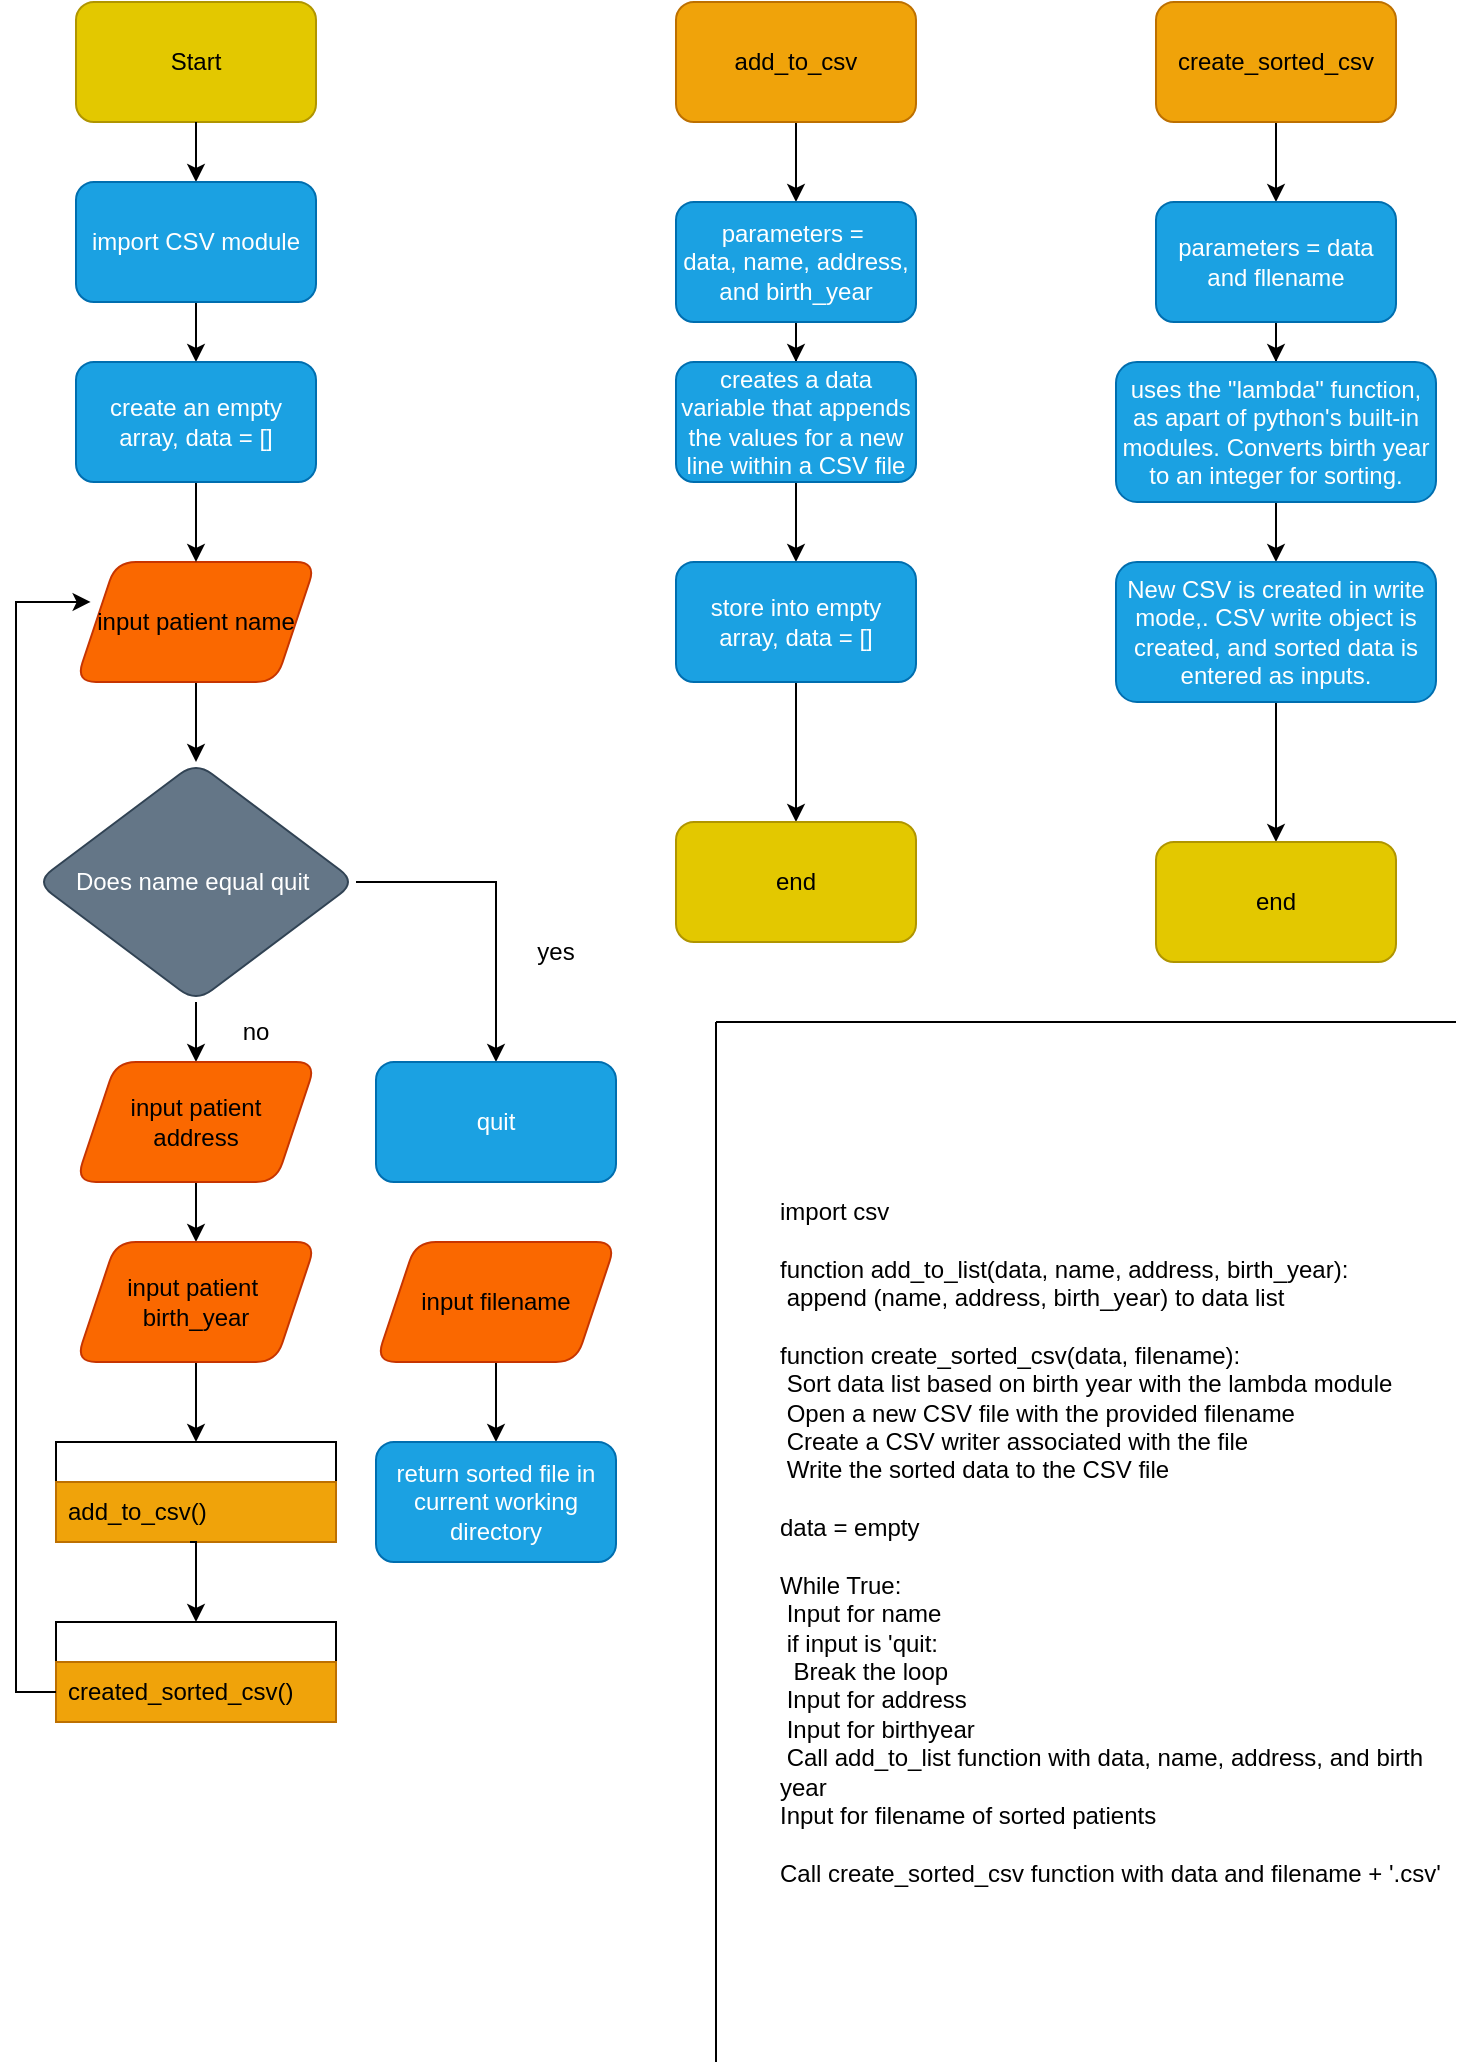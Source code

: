 <mxfile version="21.3.3" type="github">
  <diagram name="Page-1" id="8bYPDBFf9vM7yHo1ai8J">
    <mxGraphModel dx="2074" dy="1116" grid="1" gridSize="10" guides="1" tooltips="1" connect="1" arrows="1" fold="1" page="1" pageScale="1" pageWidth="850" pageHeight="1100" math="0" shadow="0">
      <root>
        <mxCell id="0" />
        <mxCell id="1" parent="0" />
        <mxCell id="wSVqXRFub9iAn6hktArB-1" value="Start" style="rounded=1;whiteSpace=wrap;html=1;fillColor=#e3c800;fontColor=#000000;strokeColor=#B09500;" parent="1" vertex="1">
          <mxGeometry x="80" y="30" width="120" height="60" as="geometry" />
        </mxCell>
        <mxCell id="wSVqXRFub9iAn6hktArB-5" value="" style="edgeStyle=orthogonalEdgeStyle;rounded=0;orthogonalLoop=1;jettySize=auto;html=1;" parent="1" source="wSVqXRFub9iAn6hktArB-10" target="wSVqXRFub9iAn6hktArB-4" edge="1">
          <mxGeometry relative="1" as="geometry" />
        </mxCell>
        <mxCell id="wSVqXRFub9iAn6hktArB-7" value="" style="edgeStyle=orthogonalEdgeStyle;rounded=0;orthogonalLoop=1;jettySize=auto;html=1;exitX=1;exitY=0.5;exitDx=0;exitDy=0;" parent="1" source="wSVqXRFub9iAn6hktArB-4" target="wSVqXRFub9iAn6hktArB-6" edge="1">
          <mxGeometry relative="1" as="geometry" />
        </mxCell>
        <mxCell id="wSVqXRFub9iAn6hktArB-9" value="" style="edgeStyle=orthogonalEdgeStyle;rounded=0;orthogonalLoop=1;jettySize=auto;html=1;" parent="1" source="wSVqXRFub9iAn6hktArB-4" target="wSVqXRFub9iAn6hktArB-8" edge="1">
          <mxGeometry relative="1" as="geometry" />
        </mxCell>
        <mxCell id="wSVqXRFub9iAn6hktArB-4" value="Does name equal quit&amp;nbsp;" style="rhombus;whiteSpace=wrap;html=1;rounded=1;fillColor=#647687;fontColor=#ffffff;strokeColor=#314354;" parent="1" vertex="1">
          <mxGeometry x="60" y="410" width="160" height="120" as="geometry" />
        </mxCell>
        <mxCell id="wSVqXRFub9iAn6hktArB-6" value="quit" style="whiteSpace=wrap;html=1;rounded=1;fillColor=#1ba1e2;fontColor=#ffffff;strokeColor=#006EAF;" parent="1" vertex="1">
          <mxGeometry x="230" y="560" width="120" height="60" as="geometry" />
        </mxCell>
        <mxCell id="wSVqXRFub9iAn6hktArB-13" value="" style="edgeStyle=orthogonalEdgeStyle;rounded=0;orthogonalLoop=1;jettySize=auto;html=1;" parent="1" source="wSVqXRFub9iAn6hktArB-8" target="wSVqXRFub9iAn6hktArB-12" edge="1">
          <mxGeometry relative="1" as="geometry" />
        </mxCell>
        <mxCell id="wSVqXRFub9iAn6hktArB-8" value="input patient&lt;br&gt;address" style="shape=parallelogram;perimeter=parallelogramPerimeter;whiteSpace=wrap;html=1;fixedSize=1;rounded=1;fillColor=#fa6800;fontColor=#000000;strokeColor=#C73500;" parent="1" vertex="1">
          <mxGeometry x="80" y="560" width="120" height="60" as="geometry" />
        </mxCell>
        <mxCell id="wSVqXRFub9iAn6hktArB-10" value="input patient name" style="shape=parallelogram;perimeter=parallelogramPerimeter;whiteSpace=wrap;html=1;fixedSize=1;rounded=1;fillColor=#fa6800;fontColor=#000000;strokeColor=#C73500;" parent="1" vertex="1">
          <mxGeometry x="80" y="310" width="120" height="60" as="geometry" />
        </mxCell>
        <mxCell id="sRVWekUvQUQElb1ECD8f-11" value="" style="edgeStyle=orthogonalEdgeStyle;rounded=0;orthogonalLoop=1;jettySize=auto;html=1;entryX=0.5;entryY=0;entryDx=0;entryDy=0;" edge="1" parent="1" source="wSVqXRFub9iAn6hktArB-12" target="wSVqXRFub9iAn6hktArB-14">
          <mxGeometry relative="1" as="geometry">
            <mxPoint x="140" y="870" as="targetPoint" />
          </mxGeometry>
        </mxCell>
        <mxCell id="wSVqXRFub9iAn6hktArB-12" value="input patient&amp;nbsp;&lt;br&gt;birth_year" style="shape=parallelogram;perimeter=parallelogramPerimeter;whiteSpace=wrap;html=1;fixedSize=1;rounded=1;fillColor=#fa6800;fontColor=#000000;strokeColor=#C73500;" parent="1" vertex="1">
          <mxGeometry x="80" y="650" width="120" height="60" as="geometry" />
        </mxCell>
        <mxCell id="wSVqXRFub9iAn6hktArB-14" value="" style="swimlane;fontStyle=0;childLayout=stackLayout;horizontal=1;startSize=20;horizontalStack=0;resizeParent=1;resizeParentMax=0;resizeLast=0;collapsible=1;marginBottom=0;whiteSpace=wrap;html=1;" parent="1" vertex="1">
          <mxGeometry x="70" y="750" width="140" height="50" as="geometry" />
        </mxCell>
        <mxCell id="wSVqXRFub9iAn6hktArB-15" value="add_to_csv()" style="text;strokeColor=#BD7000;fillColor=#f0a30a;align=left;verticalAlign=middle;spacingLeft=4;spacingRight=4;overflow=hidden;points=[[0,0.5],[1,0.5]];portConstraint=eastwest;rotatable=0;whiteSpace=wrap;html=1;fontColor=#000000;" parent="wSVqXRFub9iAn6hktArB-14" vertex="1">
          <mxGeometry y="20" width="140" height="30" as="geometry" />
        </mxCell>
        <mxCell id="wSVqXRFub9iAn6hktArB-18" value="" style="swimlane;fontStyle=0;childLayout=stackLayout;horizontal=1;startSize=20;horizontalStack=0;resizeParent=1;resizeParentMax=0;resizeLast=0;collapsible=1;marginBottom=0;whiteSpace=wrap;html=1;" parent="1" vertex="1">
          <mxGeometry x="70" y="840" width="140" height="50" as="geometry" />
        </mxCell>
        <mxCell id="wSVqXRFub9iAn6hktArB-19" value="created_sorted_csv()" style="text;strokeColor=#BD7000;fillColor=#f0a30a;align=left;verticalAlign=middle;spacingLeft=4;spacingRight=4;overflow=hidden;points=[[0,0.5],[1,0.5]];portConstraint=eastwest;rotatable=0;whiteSpace=wrap;html=1;fontColor=#000000;" parent="wSVqXRFub9iAn6hktArB-18" vertex="1">
          <mxGeometry y="20" width="140" height="30" as="geometry" />
        </mxCell>
        <mxCell id="wSVqXRFub9iAn6hktArB-22" value="" style="edgeStyle=orthogonalEdgeStyle;rounded=0;orthogonalLoop=1;jettySize=auto;html=1;" parent="1" source="wSVqXRFub9iAn6hktArB-20" target="wSVqXRFub9iAn6hktArB-21" edge="1">
          <mxGeometry relative="1" as="geometry" />
        </mxCell>
        <mxCell id="wSVqXRFub9iAn6hktArB-20" value="add_to_csv" style="rounded=1;whiteSpace=wrap;html=1;fillColor=#f0a30a;fontColor=#000000;strokeColor=#BD7000;" parent="1" vertex="1">
          <mxGeometry x="380" y="30" width="120" height="60" as="geometry" />
        </mxCell>
        <mxCell id="sRVWekUvQUQElb1ECD8f-8" value="" style="edgeStyle=orthogonalEdgeStyle;rounded=0;orthogonalLoop=1;jettySize=auto;html=1;" edge="1" parent="1" source="wSVqXRFub9iAn6hktArB-21" target="sRVWekUvQUQElb1ECD8f-7">
          <mxGeometry relative="1" as="geometry" />
        </mxCell>
        <mxCell id="wSVqXRFub9iAn6hktArB-21" value="parameters =&amp;nbsp;&lt;br&gt;data, name, address, and birth_year" style="whiteSpace=wrap;html=1;rounded=1;fillColor=#1ba1e2;fontColor=#ffffff;strokeColor=#006EAF;" parent="1" vertex="1">
          <mxGeometry x="380" y="130" width="120" height="60" as="geometry" />
        </mxCell>
        <mxCell id="wSVqXRFub9iAn6hktArB-23" value="" style="edgeStyle=orthogonalEdgeStyle;rounded=0;orthogonalLoop=1;jettySize=auto;html=1;" parent="1" source="wSVqXRFub9iAn6hktArB-24" target="wSVqXRFub9iAn6hktArB-25" edge="1">
          <mxGeometry relative="1" as="geometry" />
        </mxCell>
        <mxCell id="wSVqXRFub9iAn6hktArB-24" value="create_sorted_csv" style="rounded=1;whiteSpace=wrap;html=1;fillColor=#f0a30a;fontColor=#000000;strokeColor=#BD7000;" parent="1" vertex="1">
          <mxGeometry x="620" y="30" width="120" height="60" as="geometry" />
        </mxCell>
        <mxCell id="wSVqXRFub9iAn6hktArB-27" value="" style="edgeStyle=orthogonalEdgeStyle;rounded=0;orthogonalLoop=1;jettySize=auto;html=1;" parent="1" source="wSVqXRFub9iAn6hktArB-25" target="wSVqXRFub9iAn6hktArB-26" edge="1">
          <mxGeometry relative="1" as="geometry" />
        </mxCell>
        <mxCell id="wSVqXRFub9iAn6hktArB-25" value="parameters = data and fllename" style="whiteSpace=wrap;html=1;rounded=1;fillColor=#1ba1e2;fontColor=#ffffff;strokeColor=#006EAF;" parent="1" vertex="1">
          <mxGeometry x="620" y="130" width="120" height="60" as="geometry" />
        </mxCell>
        <mxCell id="sRVWekUvQUQElb1ECD8f-24" value="" style="edgeStyle=orthogonalEdgeStyle;rounded=0;orthogonalLoop=1;jettySize=auto;html=1;" edge="1" parent="1" source="wSVqXRFub9iAn6hktArB-26" target="sRVWekUvQUQElb1ECD8f-9">
          <mxGeometry relative="1" as="geometry" />
        </mxCell>
        <mxCell id="wSVqXRFub9iAn6hktArB-26" value="uses the &quot;lambda&quot; function, as apart of python&#39;s built-in modules. Converts birth year to an integer for sorting." style="whiteSpace=wrap;html=1;rounded=1;fillColor=#1ba1e2;fontColor=#ffffff;strokeColor=#006EAF;" parent="1" vertex="1">
          <mxGeometry x="600" y="210" width="160" height="70" as="geometry" />
        </mxCell>
        <mxCell id="sRVWekUvQUQElb1ECD8f-2" value="" style="edgeStyle=orthogonalEdgeStyle;rounded=0;orthogonalLoop=1;jettySize=auto;html=1;" edge="1" parent="1" source="wSVqXRFub9iAn6hktArB-1" target="sRVWekUvQUQElb1ECD8f-1">
          <mxGeometry relative="1" as="geometry">
            <mxPoint x="140" y="60" as="sourcePoint" />
            <mxPoint x="140" y="260" as="targetPoint" />
          </mxGeometry>
        </mxCell>
        <mxCell id="sRVWekUvQUQElb1ECD8f-13" value="" style="edgeStyle=orthogonalEdgeStyle;rounded=0;orthogonalLoop=1;jettySize=auto;html=1;" edge="1" parent="1" source="sRVWekUvQUQElb1ECD8f-1" target="sRVWekUvQUQElb1ECD8f-12">
          <mxGeometry relative="1" as="geometry" />
        </mxCell>
        <mxCell id="sRVWekUvQUQElb1ECD8f-1" value="import CSV module" style="rounded=1;whiteSpace=wrap;html=1;fillColor=#1ba1e2;fontColor=#ffffff;strokeColor=#006EAF;" vertex="1" parent="1">
          <mxGeometry x="80" y="120" width="120" height="60" as="geometry" />
        </mxCell>
        <mxCell id="sRVWekUvQUQElb1ECD8f-5" value="" style="edgeStyle=orthogonalEdgeStyle;rounded=0;orthogonalLoop=1;jettySize=auto;html=1;exitX=0.5;exitY=1;exitDx=0;exitDy=0;" edge="1" parent="1" source="sRVWekUvQUQElb1ECD8f-3" target="sRVWekUvQUQElb1ECD8f-4">
          <mxGeometry relative="1" as="geometry" />
        </mxCell>
        <mxCell id="sRVWekUvQUQElb1ECD8f-3" value="input filename" style="shape=parallelogram;perimeter=parallelogramPerimeter;whiteSpace=wrap;html=1;fixedSize=1;rounded=1;fillColor=#fa6800;fontColor=#000000;strokeColor=#C73500;" vertex="1" parent="1">
          <mxGeometry x="230" y="650" width="120" height="60" as="geometry" />
        </mxCell>
        <mxCell id="sRVWekUvQUQElb1ECD8f-4" value="return sorted file in current working directory" style="whiteSpace=wrap;html=1;rounded=1;fillColor=#1ba1e2;fontColor=#ffffff;strokeColor=#006EAF;" vertex="1" parent="1">
          <mxGeometry x="230" y="750" width="120" height="60" as="geometry" />
        </mxCell>
        <mxCell id="sRVWekUvQUQElb1ECD8f-6" style="edgeStyle=orthogonalEdgeStyle;rounded=0;orthogonalLoop=1;jettySize=auto;html=1;exitX=0;exitY=0.5;exitDx=0;exitDy=0;entryX=0.061;entryY=0.333;entryDx=0;entryDy=0;entryPerimeter=0;" edge="1" parent="1" source="wSVqXRFub9iAn6hktArB-19" target="wSVqXRFub9iAn6hktArB-10">
          <mxGeometry relative="1" as="geometry">
            <Array as="points">
              <mxPoint x="50" y="875" />
              <mxPoint x="50" y="330" />
            </Array>
          </mxGeometry>
        </mxCell>
        <mxCell id="sRVWekUvQUQElb1ECD8f-19" value="" style="edgeStyle=orthogonalEdgeStyle;rounded=0;orthogonalLoop=1;jettySize=auto;html=1;" edge="1" parent="1" source="sRVWekUvQUQElb1ECD8f-7" target="sRVWekUvQUQElb1ECD8f-18">
          <mxGeometry relative="1" as="geometry" />
        </mxCell>
        <mxCell id="sRVWekUvQUQElb1ECD8f-7" value="creates a data variable that appends the values for a new line within a CSV file" style="whiteSpace=wrap;html=1;rounded=1;fillColor=#1ba1e2;fontColor=#ffffff;strokeColor=#006EAF;" vertex="1" parent="1">
          <mxGeometry x="380" y="210" width="120" height="60" as="geometry" />
        </mxCell>
        <mxCell id="sRVWekUvQUQElb1ECD8f-23" value="" style="edgeStyle=orthogonalEdgeStyle;rounded=0;orthogonalLoop=1;jettySize=auto;html=1;" edge="1" parent="1" source="sRVWekUvQUQElb1ECD8f-9" target="sRVWekUvQUQElb1ECD8f-22">
          <mxGeometry relative="1" as="geometry" />
        </mxCell>
        <mxCell id="sRVWekUvQUQElb1ECD8f-9" value="New CSV is created in write mode,. CSV write object is created, and sorted data is entered as inputs." style="whiteSpace=wrap;html=1;rounded=1;fillColor=#1ba1e2;fontColor=#ffffff;strokeColor=#006EAF;" vertex="1" parent="1">
          <mxGeometry x="600" y="310" width="160" height="70" as="geometry" />
        </mxCell>
        <mxCell id="sRVWekUvQUQElb1ECD8f-14" value="" style="edgeStyle=orthogonalEdgeStyle;rounded=0;orthogonalLoop=1;jettySize=auto;html=1;" edge="1" parent="1" source="sRVWekUvQUQElb1ECD8f-12" target="wSVqXRFub9iAn6hktArB-10">
          <mxGeometry relative="1" as="geometry" />
        </mxCell>
        <mxCell id="sRVWekUvQUQElb1ECD8f-12" value="create an empty array, data = []" style="whiteSpace=wrap;html=1;rounded=1;fillColor=#1ba1e2;fontColor=#ffffff;strokeColor=#006EAF;" vertex="1" parent="1">
          <mxGeometry x="80" y="210" width="120" height="60" as="geometry" />
        </mxCell>
        <mxCell id="sRVWekUvQUQElb1ECD8f-15" value="" style="edgeStyle=orthogonalEdgeStyle;rounded=0;orthogonalLoop=1;jettySize=auto;html=1;entryX=0.5;entryY=0;entryDx=0;entryDy=0;" edge="1" parent="1" target="wSVqXRFub9iAn6hktArB-18">
          <mxGeometry relative="1" as="geometry">
            <mxPoint x="140" y="800" as="sourcePoint" />
            <mxPoint x="150" y="760" as="targetPoint" />
            <Array as="points">
              <mxPoint x="137" y="800" />
              <mxPoint x="140" y="800" />
            </Array>
          </mxGeometry>
        </mxCell>
        <mxCell id="sRVWekUvQUQElb1ECD8f-16" value="yes" style="text;html=1;strokeColor=none;fillColor=none;align=center;verticalAlign=middle;whiteSpace=wrap;rounded=0;" vertex="1" parent="1">
          <mxGeometry x="290" y="490" width="60" height="30" as="geometry" />
        </mxCell>
        <mxCell id="sRVWekUvQUQElb1ECD8f-17" value="no" style="text;html=1;strokeColor=none;fillColor=none;align=center;verticalAlign=middle;whiteSpace=wrap;rounded=0;" vertex="1" parent="1">
          <mxGeometry x="140" y="530" width="60" height="30" as="geometry" />
        </mxCell>
        <mxCell id="sRVWekUvQUQElb1ECD8f-21" value="" style="edgeStyle=orthogonalEdgeStyle;rounded=0;orthogonalLoop=1;jettySize=auto;html=1;" edge="1" parent="1" source="sRVWekUvQUQElb1ECD8f-18" target="sRVWekUvQUQElb1ECD8f-20">
          <mxGeometry relative="1" as="geometry" />
        </mxCell>
        <mxCell id="sRVWekUvQUQElb1ECD8f-18" value="store into empty array, data = []" style="whiteSpace=wrap;html=1;rounded=1;fillColor=#1ba1e2;fontColor=#ffffff;strokeColor=#006EAF;" vertex="1" parent="1">
          <mxGeometry x="380" y="310" width="120" height="60" as="geometry" />
        </mxCell>
        <mxCell id="sRVWekUvQUQElb1ECD8f-20" value="end" style="whiteSpace=wrap;html=1;rounded=1;fillColor=#e3c800;fontColor=#000000;strokeColor=#B09500;" vertex="1" parent="1">
          <mxGeometry x="380" y="440" width="120" height="60" as="geometry" />
        </mxCell>
        <mxCell id="sRVWekUvQUQElb1ECD8f-22" value="end" style="whiteSpace=wrap;html=1;rounded=1;fillColor=#e3c800;fontColor=#000000;strokeColor=#B09500;" vertex="1" parent="1">
          <mxGeometry x="620" y="450" width="120" height="60" as="geometry" />
        </mxCell>
        <mxCell id="sRVWekUvQUQElb1ECD8f-25" value="import csv&lt;br&gt;&lt;br&gt;function add_to_list(data, name, address, birth_year):&lt;br&gt;&lt;span style=&quot;white-space: pre;&quot;&gt;	&lt;/span&gt;append (name, address, birth_year) to data list&lt;br&gt;&lt;br&gt;function create_sorted_csv(data, filename):&lt;br&gt;&lt;span style=&quot;white-space: pre;&quot;&gt;	&lt;/span&gt;Sort data list based on birth year with the lambda module&lt;br&gt;&lt;span style=&quot;white-space: pre;&quot;&gt;	&lt;/span&gt;Open a new CSV file with the provided filename&lt;br&gt;&lt;span style=&quot;white-space: pre;&quot;&gt;	&lt;/span&gt;Create a CSV writer associated with the file&lt;br&gt;&lt;span style=&quot;white-space: pre;&quot;&gt;	&lt;/span&gt;Write the sorted data to the CSV file&lt;br&gt;&lt;br&gt;data = empty&lt;br&gt;&lt;br&gt;While True:&lt;br&gt;&lt;span style=&quot;white-space: pre;&quot;&gt;	&lt;/span&gt;Input for name&lt;br&gt;&lt;span style=&quot;white-space: pre;&quot;&gt;	&lt;/span&gt;if input is &#39;quit:&lt;br&gt;&lt;span style=&quot;white-space: pre;&quot;&gt;	&lt;/span&gt;&lt;span style=&quot;white-space: pre;&quot;&gt;	&lt;/span&gt;Break the loop&lt;br&gt;&lt;span style=&quot;white-space: pre;&quot;&gt;	&lt;/span&gt;Input for address&lt;br&gt;&lt;span style=&quot;white-space: pre;&quot;&gt;	&lt;/span&gt;Input for birthyear&lt;br&gt;&lt;span style=&quot;white-space: pre;&quot;&gt;	&lt;/span&gt;Call add_to_list function with data, name, address, and birth year&lt;br&gt;Input for filename of sorted patients&lt;br&gt;&lt;br&gt;Call create_sorted_csv function with data and filename + &#39;.csv&#39;" style="text;html=1;strokeColor=none;fillColor=none;align=left;verticalAlign=middle;whiteSpace=wrap;rounded=0;" vertex="1" parent="1">
          <mxGeometry x="430" y="540" width="340" height="520" as="geometry" />
        </mxCell>
        <mxCell id="sRVWekUvQUQElb1ECD8f-26" value="" style="endArrow=none;html=1;rounded=0;" edge="1" parent="1">
          <mxGeometry width="50" height="50" relative="1" as="geometry">
            <mxPoint x="400" y="1060" as="sourcePoint" />
            <mxPoint x="400" y="540" as="targetPoint" />
          </mxGeometry>
        </mxCell>
        <mxCell id="sRVWekUvQUQElb1ECD8f-27" value="" style="endArrow=none;html=1;rounded=0;exitX=1;exitY=0;exitDx=0;exitDy=0;" edge="1" parent="1" source="sRVWekUvQUQElb1ECD8f-25">
          <mxGeometry width="50" height="50" relative="1" as="geometry">
            <mxPoint x="350" y="650" as="sourcePoint" />
            <mxPoint x="400" y="540" as="targetPoint" />
          </mxGeometry>
        </mxCell>
      </root>
    </mxGraphModel>
  </diagram>
</mxfile>
